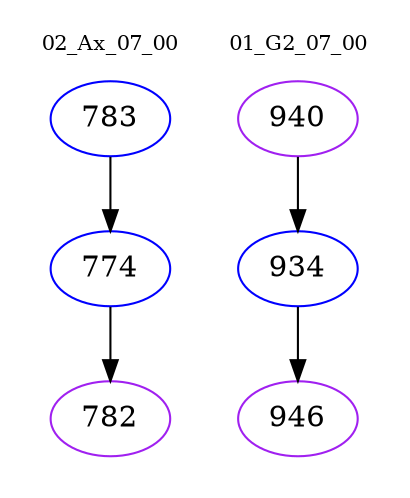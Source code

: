 digraph{
subgraph cluster_0 {
color = white
label = "02_Ax_07_00";
fontsize=10;
T0_783 [label="783", color="blue"]
T0_783 -> T0_774 [color="black"]
T0_774 [label="774", color="blue"]
T0_774 -> T0_782 [color="black"]
T0_782 [label="782", color="purple"]
}
subgraph cluster_1 {
color = white
label = "01_G2_07_00";
fontsize=10;
T1_940 [label="940", color="purple"]
T1_940 -> T1_934 [color="black"]
T1_934 [label="934", color="blue"]
T1_934 -> T1_946 [color="black"]
T1_946 [label="946", color="purple"]
}
}
